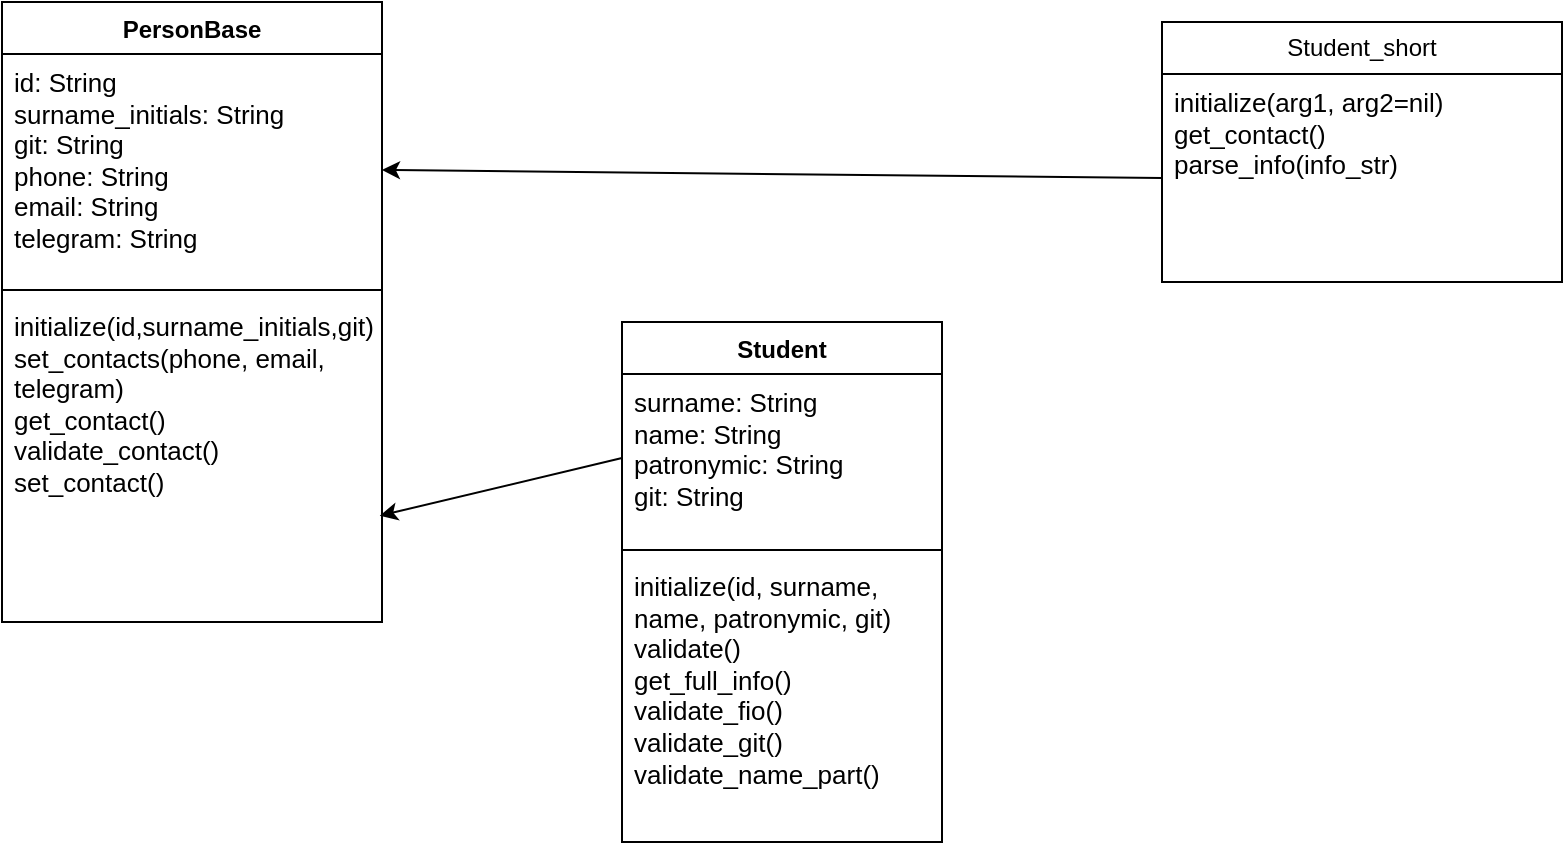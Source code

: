 <mxGraphModel dx="1434" dy="780" grid="1" gridSize="10" guides="1" tooltips="1" connect="1" arrows="1" fold="1" page="1" pageScale="1" pageWidth="827" pageHeight="1169" math="0" shadow="0">
  <root>
    <mxCell id="0" />
    <mxCell id="1" parent="0" />
    <mxCell id="TWZeQBOpbCpTZb6lZ8-Y-5" value="PersonBase" style="swimlane;fontStyle=1;align=center;verticalAlign=top;childLayout=stackLayout;horizontal=1;startSize=26;horizontalStack=0;resizeParent=1;resizeParentMax=0;resizeLast=0;collapsible=1;marginBottom=0;whiteSpace=wrap;html=1;" parent="1" vertex="1">
      <mxGeometry x="20" y="200" width="190" height="310" as="geometry" />
    </mxCell>
    <mxCell id="TWZeQBOpbCpTZb6lZ8-Y-6" value="&lt;font style=&quot;font-size: 13px;&quot;&gt;id: String&lt;br&gt;surname_initials: String&lt;br&gt;git: String&lt;br&gt;phone: String&lt;br&gt;email: String&lt;br&gt;telegram: String&lt;/font&gt;" style="text;strokeColor=none;fillColor=none;align=left;verticalAlign=top;spacingLeft=4;spacingRight=4;overflow=hidden;rotatable=0;points=[[0,0.5],[1,0.5]];portConstraint=eastwest;whiteSpace=wrap;html=1;" parent="TWZeQBOpbCpTZb6lZ8-Y-5" vertex="1">
      <mxGeometry y="26" width="190" height="114" as="geometry" />
    </mxCell>
    <mxCell id="TWZeQBOpbCpTZb6lZ8-Y-7" value="" style="line;strokeWidth=1;fillColor=none;align=left;verticalAlign=middle;spacingTop=-1;spacingLeft=3;spacingRight=3;rotatable=0;labelPosition=right;points=[];portConstraint=eastwest;strokeColor=inherit;" parent="TWZeQBOpbCpTZb6lZ8-Y-5" vertex="1">
      <mxGeometry y="140" width="190" height="8" as="geometry" />
    </mxCell>
    <mxCell id="TWZeQBOpbCpTZb6lZ8-Y-8" value="&lt;div&gt;&lt;font style=&quot;font-size: 13px;&quot;&gt;initialize(id,surname_initials,git)&lt;/font&gt;&lt;/div&gt;&lt;font style=&quot;font-size: 13px;&quot;&gt;set_contacts(phone, email, telegram)&lt;br&gt;get_contact()&lt;br&gt;validate_contact()&lt;br&gt;set_contact()&lt;/font&gt;" style="text;strokeColor=none;fillColor=none;align=left;verticalAlign=top;spacingLeft=4;spacingRight=4;overflow=hidden;rotatable=0;points=[[0,0.5],[1,0.5]];portConstraint=eastwest;whiteSpace=wrap;html=1;" parent="TWZeQBOpbCpTZb6lZ8-Y-5" vertex="1">
      <mxGeometry y="148" width="190" height="162" as="geometry" />
    </mxCell>
    <mxCell id="TWZeQBOpbCpTZb6lZ8-Y-9" value="Student" style="swimlane;fontStyle=1;align=center;verticalAlign=top;childLayout=stackLayout;horizontal=1;startSize=26;horizontalStack=0;resizeParent=1;resizeParentMax=0;resizeLast=0;collapsible=1;marginBottom=0;whiteSpace=wrap;html=1;" parent="1" vertex="1">
      <mxGeometry x="330" y="360" width="160" height="260" as="geometry" />
    </mxCell>
    <mxCell id="TWZeQBOpbCpTZb6lZ8-Y-10" value="&lt;font style=&quot;font-size: 13px;&quot;&gt;surname: String&lt;br&gt;name: String&lt;br&gt;patronymic: String&lt;br&gt;git: String&lt;/font&gt;" style="text;strokeColor=none;fillColor=none;align=left;verticalAlign=top;spacingLeft=4;spacingRight=4;overflow=hidden;rotatable=0;points=[[0,0.5],[1,0.5]];portConstraint=eastwest;whiteSpace=wrap;html=1;" parent="TWZeQBOpbCpTZb6lZ8-Y-9" vertex="1">
      <mxGeometry y="26" width="160" height="84" as="geometry" />
    </mxCell>
    <mxCell id="TWZeQBOpbCpTZb6lZ8-Y-11" value="" style="line;strokeWidth=1;fillColor=none;align=left;verticalAlign=middle;spacingTop=-1;spacingLeft=3;spacingRight=3;rotatable=0;labelPosition=right;points=[];portConstraint=eastwest;strokeColor=inherit;" parent="TWZeQBOpbCpTZb6lZ8-Y-9" vertex="1">
      <mxGeometry y="110" width="160" height="8" as="geometry" />
    </mxCell>
    <mxCell id="TWZeQBOpbCpTZb6lZ8-Y-12" value="&lt;font style=&quot;font-size: 13px;&quot;&gt;initialize(id, surname, name, patronymic, git)&lt;br&gt;validate()&lt;br&gt;get_full_info()&lt;/font&gt;&lt;div&gt;&lt;font style=&quot;font-size: 13px;&quot;&gt;validate_fio()&lt;/font&gt;&lt;/div&gt;&lt;div&gt;&lt;font style=&quot;font-size: 13px;&quot;&gt;validate_git()&lt;/font&gt;&lt;/div&gt;&lt;div&gt;&lt;font style=&quot;font-size: 13px;&quot;&gt;validate_name_part()&lt;/font&gt;&lt;/div&gt;" style="text;strokeColor=none;fillColor=none;align=left;verticalAlign=top;spacingLeft=4;spacingRight=4;overflow=hidden;rotatable=0;points=[[0,0.5],[1,0.5]];portConstraint=eastwest;whiteSpace=wrap;html=1;" parent="TWZeQBOpbCpTZb6lZ8-Y-9" vertex="1">
      <mxGeometry y="118" width="160" height="142" as="geometry" />
    </mxCell>
    <mxCell id="TWZeQBOpbCpTZb6lZ8-Y-17" value="Student_short" style="swimlane;fontStyle=0;childLayout=stackLayout;horizontal=1;startSize=26;fillColor=none;horizontalStack=0;resizeParent=1;resizeParentMax=0;resizeLast=0;collapsible=1;marginBottom=0;whiteSpace=wrap;html=1;" parent="1" vertex="1">
      <mxGeometry x="600" y="210" width="200" height="130" as="geometry" />
    </mxCell>
    <mxCell id="TWZeQBOpbCpTZb6lZ8-Y-20" value="&lt;font style=&quot;font-size: 13px;&quot;&gt;initialize(arg1, arg2=nil)&lt;br&gt;get_contact()&lt;br&gt;parse_info(info_str)&lt;/font&gt;" style="text;strokeColor=none;fillColor=none;align=left;verticalAlign=top;spacingLeft=4;spacingRight=4;overflow=hidden;rotatable=0;points=[[0,0.5],[1,0.5]];portConstraint=eastwest;whiteSpace=wrap;html=1;" parent="TWZeQBOpbCpTZb6lZ8-Y-17" vertex="1">
      <mxGeometry y="26" width="200" height="104" as="geometry" />
    </mxCell>
    <mxCell id="TWZeQBOpbCpTZb6lZ8-Y-21" value="" style="endArrow=classic;html=1;rounded=0;entryX=0.994;entryY=0.672;entryDx=0;entryDy=0;entryPerimeter=0;exitX=0;exitY=0.5;exitDx=0;exitDy=0;" parent="1" source="TWZeQBOpbCpTZb6lZ8-Y-10" target="TWZeQBOpbCpTZb6lZ8-Y-8" edge="1">
      <mxGeometry width="50" height="50" relative="1" as="geometry">
        <mxPoint x="390" y="430" as="sourcePoint" />
        <mxPoint x="440" y="380" as="targetPoint" />
      </mxGeometry>
    </mxCell>
    <mxCell id="TWZeQBOpbCpTZb6lZ8-Y-22" value="" style="endArrow=classic;html=1;rounded=0;exitX=0;exitY=0.5;exitDx=0;exitDy=0;" parent="1" source="TWZeQBOpbCpTZb6lZ8-Y-20" target="TWZeQBOpbCpTZb6lZ8-Y-6" edge="1">
      <mxGeometry width="50" height="50" relative="1" as="geometry">
        <mxPoint x="390" y="430" as="sourcePoint" />
        <mxPoint x="440" y="380" as="targetPoint" />
      </mxGeometry>
    </mxCell>
  </root>
</mxGraphModel>
